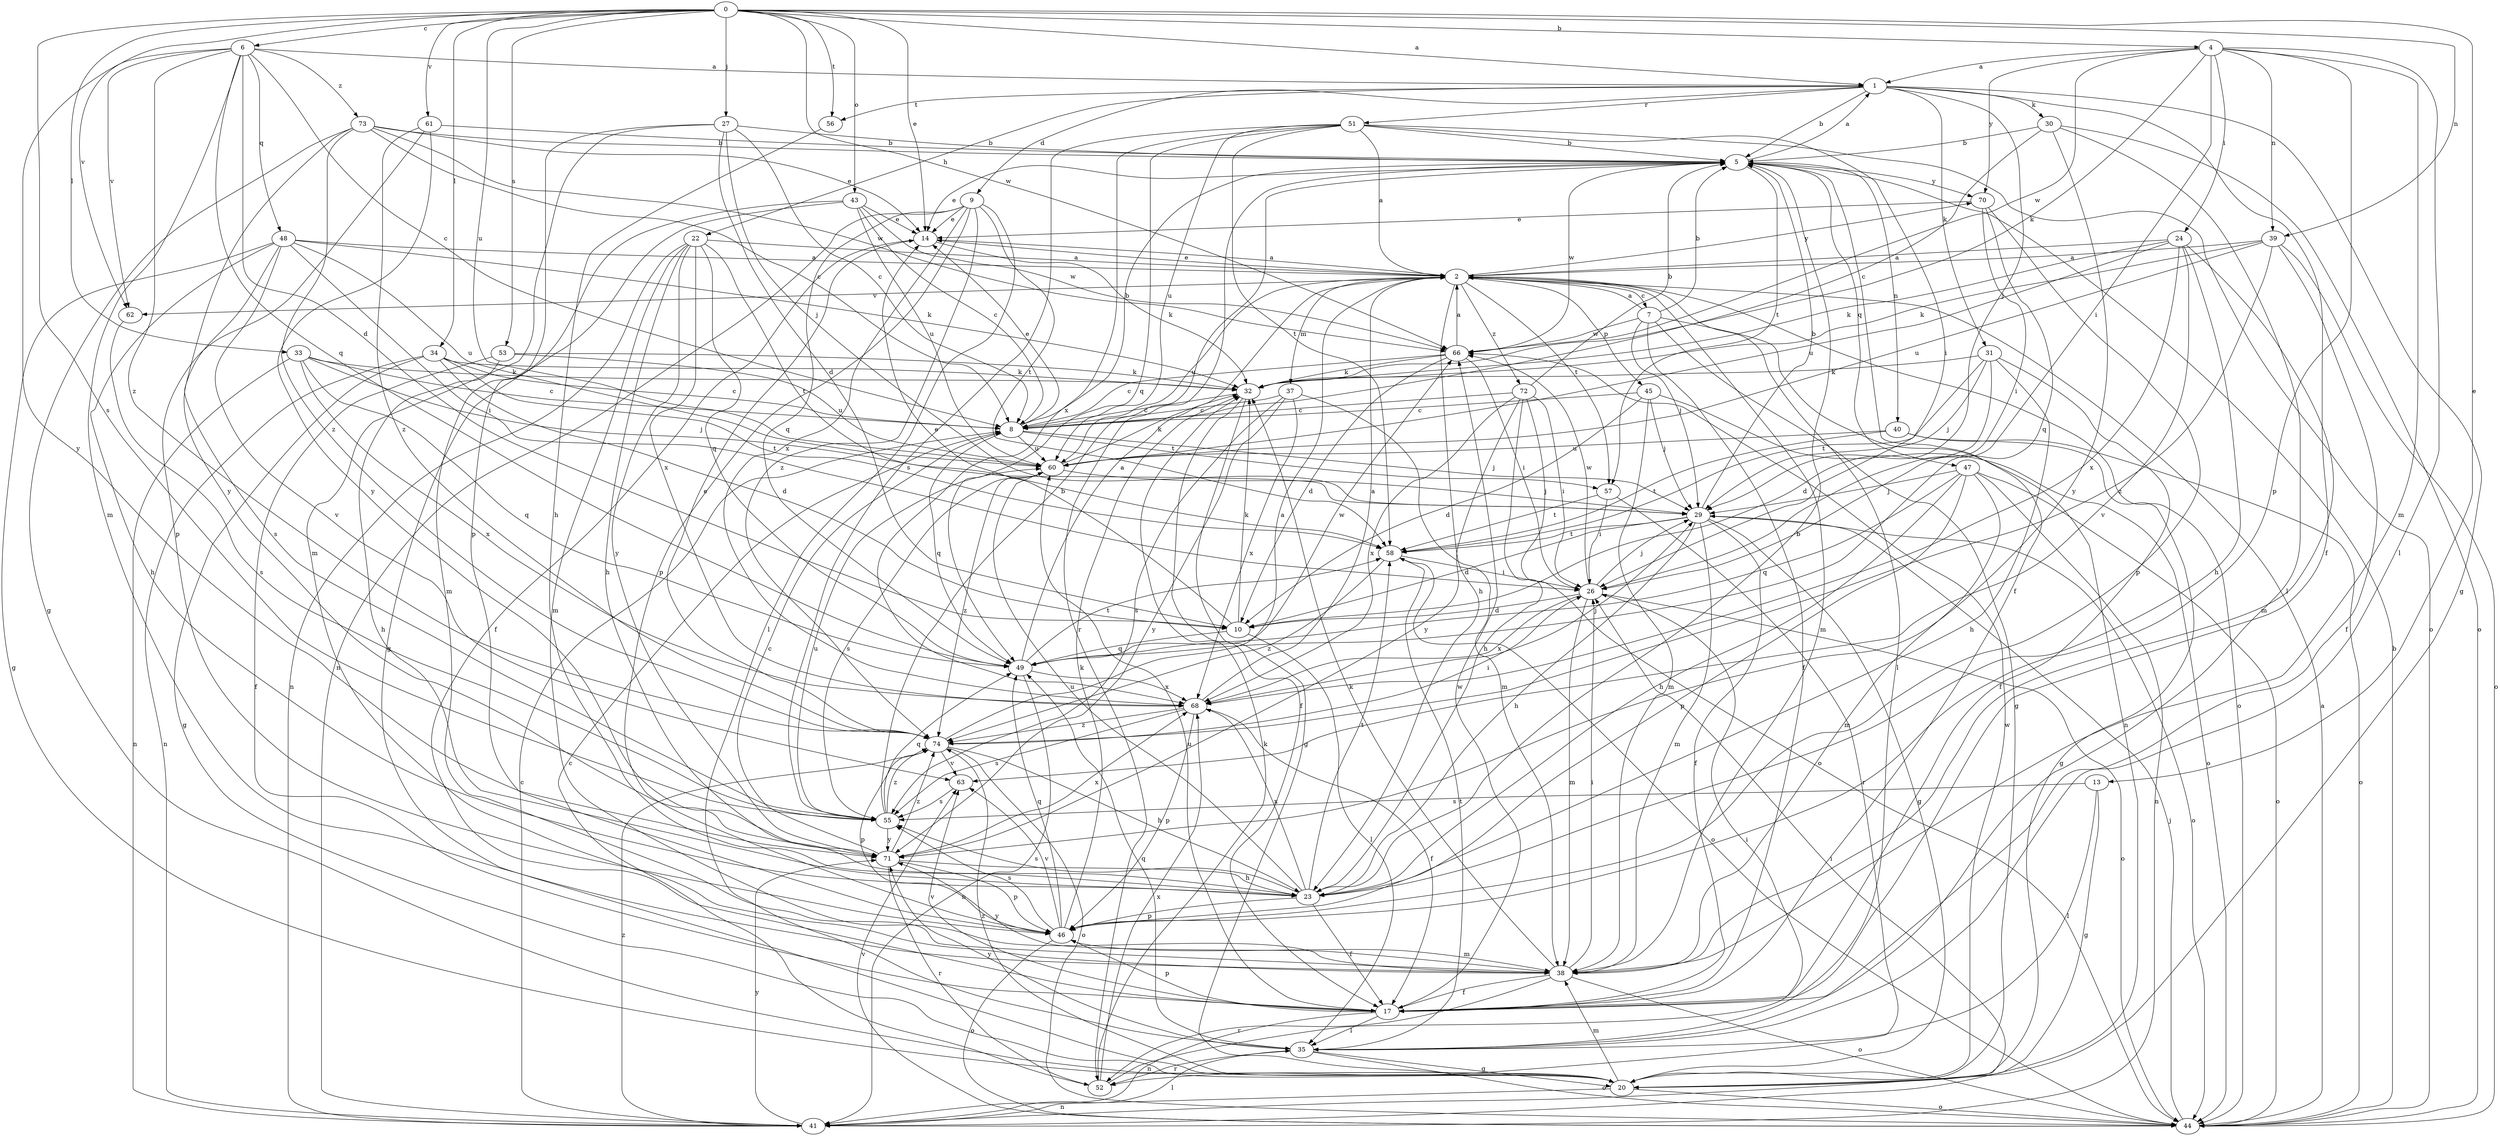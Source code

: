 strict digraph  {
0;
1;
2;
4;
5;
6;
7;
8;
9;
10;
13;
14;
17;
20;
22;
23;
24;
26;
27;
29;
30;
31;
32;
33;
34;
35;
37;
38;
39;
40;
41;
43;
44;
45;
46;
47;
48;
49;
51;
52;
53;
55;
56;
57;
58;
60;
61;
62;
63;
66;
68;
70;
71;
72;
73;
74;
0 -> 1  [label=a];
0 -> 4  [label=b];
0 -> 6  [label=c];
0 -> 13  [label=e];
0 -> 14  [label=e];
0 -> 27  [label=j];
0 -> 33  [label=l];
0 -> 34  [label=l];
0 -> 39  [label=n];
0 -> 43  [label=o];
0 -> 53  [label=s];
0 -> 55  [label=s];
0 -> 56  [label=t];
0 -> 60  [label=u];
0 -> 61  [label=v];
0 -> 62  [label=v];
0 -> 66  [label=w];
1 -> 5  [label=b];
1 -> 9  [label=d];
1 -> 17  [label=f];
1 -> 20  [label=g];
1 -> 22  [label=h];
1 -> 29  [label=j];
1 -> 30  [label=k];
1 -> 31  [label=k];
1 -> 51  [label=r];
1 -> 56  [label=t];
2 -> 7  [label=c];
2 -> 14  [label=e];
2 -> 23  [label=h];
2 -> 35  [label=l];
2 -> 37  [label=m];
2 -> 38  [label=m];
2 -> 44  [label=o];
2 -> 45  [label=p];
2 -> 57  [label=t];
2 -> 60  [label=u];
2 -> 62  [label=v];
2 -> 70  [label=y];
2 -> 72  [label=z];
4 -> 1  [label=a];
4 -> 24  [label=i];
4 -> 26  [label=i];
4 -> 32  [label=k];
4 -> 35  [label=l];
4 -> 38  [label=m];
4 -> 39  [label=n];
4 -> 46  [label=p];
4 -> 66  [label=w];
4 -> 70  [label=y];
5 -> 1  [label=a];
5 -> 14  [label=e];
5 -> 17  [label=f];
5 -> 40  [label=n];
5 -> 47  [label=q];
5 -> 52  [label=r];
5 -> 57  [label=t];
5 -> 66  [label=w];
5 -> 70  [label=y];
6 -> 1  [label=a];
6 -> 8  [label=c];
6 -> 10  [label=d];
6 -> 38  [label=m];
6 -> 48  [label=q];
6 -> 49  [label=q];
6 -> 62  [label=v];
6 -> 71  [label=y];
6 -> 73  [label=z];
6 -> 74  [label=z];
7 -> 2  [label=a];
7 -> 5  [label=b];
7 -> 17  [label=f];
7 -> 20  [label=g];
7 -> 29  [label=j];
7 -> 41  [label=n];
7 -> 66  [label=w];
8 -> 5  [label=b];
8 -> 14  [label=e];
8 -> 29  [label=j];
8 -> 49  [label=q];
8 -> 57  [label=t];
8 -> 60  [label=u];
9 -> 14  [label=e];
9 -> 35  [label=l];
9 -> 41  [label=n];
9 -> 46  [label=p];
9 -> 49  [label=q];
9 -> 58  [label=t];
9 -> 68  [label=x];
9 -> 74  [label=z];
10 -> 14  [label=e];
10 -> 32  [label=k];
10 -> 35  [label=l];
10 -> 49  [label=q];
13 -> 20  [label=g];
13 -> 35  [label=l];
13 -> 55  [label=s];
14 -> 2  [label=a];
14 -> 17  [label=f];
14 -> 32  [label=k];
17 -> 35  [label=l];
17 -> 41  [label=n];
17 -> 46  [label=p];
17 -> 60  [label=u];
17 -> 63  [label=v];
17 -> 66  [label=w];
20 -> 38  [label=m];
20 -> 41  [label=n];
20 -> 44  [label=o];
20 -> 66  [label=w];
20 -> 74  [label=z];
22 -> 2  [label=a];
22 -> 23  [label=h];
22 -> 38  [label=m];
22 -> 41  [label=n];
22 -> 49  [label=q];
22 -> 58  [label=t];
22 -> 68  [label=x];
22 -> 71  [label=y];
23 -> 5  [label=b];
23 -> 17  [label=f];
23 -> 46  [label=p];
23 -> 55  [label=s];
23 -> 58  [label=t];
23 -> 60  [label=u];
23 -> 68  [label=x];
24 -> 2  [label=a];
24 -> 23  [label=h];
24 -> 32  [label=k];
24 -> 38  [label=m];
24 -> 60  [label=u];
24 -> 63  [label=v];
24 -> 68  [label=x];
26 -> 10  [label=d];
26 -> 29  [label=j];
26 -> 38  [label=m];
26 -> 44  [label=o];
26 -> 66  [label=w];
26 -> 68  [label=x];
27 -> 5  [label=b];
27 -> 8  [label=c];
27 -> 10  [label=d];
27 -> 29  [label=j];
27 -> 38  [label=m];
27 -> 46  [label=p];
29 -> 5  [label=b];
29 -> 10  [label=d];
29 -> 17  [label=f];
29 -> 20  [label=g];
29 -> 23  [label=h];
29 -> 38  [label=m];
29 -> 44  [label=o];
29 -> 58  [label=t];
30 -> 5  [label=b];
30 -> 8  [label=c];
30 -> 35  [label=l];
30 -> 44  [label=o];
30 -> 71  [label=y];
31 -> 10  [label=d];
31 -> 17  [label=f];
31 -> 23  [label=h];
31 -> 29  [label=j];
31 -> 32  [label=k];
31 -> 58  [label=t];
32 -> 8  [label=c];
32 -> 17  [label=f];
32 -> 20  [label=g];
33 -> 8  [label=c];
33 -> 29  [label=j];
33 -> 32  [label=k];
33 -> 41  [label=n];
33 -> 49  [label=q];
33 -> 68  [label=x];
34 -> 8  [label=c];
34 -> 10  [label=d];
34 -> 20  [label=g];
34 -> 32  [label=k];
34 -> 41  [label=n];
34 -> 58  [label=t];
35 -> 20  [label=g];
35 -> 44  [label=o];
35 -> 49  [label=q];
35 -> 52  [label=r];
35 -> 58  [label=t];
35 -> 71  [label=y];
37 -> 8  [label=c];
37 -> 38  [label=m];
37 -> 55  [label=s];
37 -> 68  [label=x];
37 -> 71  [label=y];
38 -> 17  [label=f];
38 -> 26  [label=i];
38 -> 32  [label=k];
38 -> 44  [label=o];
38 -> 52  [label=r];
38 -> 71  [label=y];
39 -> 2  [label=a];
39 -> 17  [label=f];
39 -> 32  [label=k];
39 -> 44  [label=o];
39 -> 60  [label=u];
39 -> 74  [label=z];
40 -> 20  [label=g];
40 -> 44  [label=o];
40 -> 58  [label=t];
40 -> 60  [label=u];
41 -> 8  [label=c];
41 -> 26  [label=i];
41 -> 35  [label=l];
41 -> 71  [label=y];
41 -> 74  [label=z];
43 -> 8  [label=c];
43 -> 14  [label=e];
43 -> 20  [label=g];
43 -> 38  [label=m];
43 -> 60  [label=u];
43 -> 66  [label=w];
44 -> 2  [label=a];
44 -> 5  [label=b];
44 -> 29  [label=j];
44 -> 63  [label=v];
45 -> 8  [label=c];
45 -> 10  [label=d];
45 -> 29  [label=j];
45 -> 38  [label=m];
45 -> 44  [label=o];
46 -> 32  [label=k];
46 -> 38  [label=m];
46 -> 44  [label=o];
46 -> 49  [label=q];
46 -> 55  [label=s];
46 -> 63  [label=v];
47 -> 23  [label=h];
47 -> 29  [label=j];
47 -> 38  [label=m];
47 -> 41  [label=n];
47 -> 44  [label=o];
47 -> 46  [label=p];
47 -> 49  [label=q];
48 -> 2  [label=a];
48 -> 20  [label=g];
48 -> 23  [label=h];
48 -> 26  [label=i];
48 -> 32  [label=k];
48 -> 55  [label=s];
48 -> 60  [label=u];
48 -> 63  [label=v];
49 -> 2  [label=a];
49 -> 41  [label=n];
49 -> 58  [label=t];
49 -> 66  [label=w];
49 -> 68  [label=x];
51 -> 2  [label=a];
51 -> 5  [label=b];
51 -> 26  [label=i];
51 -> 44  [label=o];
51 -> 49  [label=q];
51 -> 55  [label=s];
51 -> 58  [label=t];
51 -> 60  [label=u];
51 -> 68  [label=x];
52 -> 8  [label=c];
52 -> 26  [label=i];
52 -> 32  [label=k];
52 -> 68  [label=x];
53 -> 17  [label=f];
53 -> 23  [label=h];
53 -> 32  [label=k];
53 -> 60  [label=u];
55 -> 5  [label=b];
55 -> 49  [label=q];
55 -> 60  [label=u];
55 -> 71  [label=y];
55 -> 74  [label=z];
56 -> 23  [label=h];
57 -> 26  [label=i];
57 -> 52  [label=r];
57 -> 58  [label=t];
58 -> 26  [label=i];
58 -> 44  [label=o];
58 -> 74  [label=z];
60 -> 29  [label=j];
60 -> 32  [label=k];
60 -> 55  [label=s];
60 -> 74  [label=z];
61 -> 5  [label=b];
61 -> 46  [label=p];
61 -> 71  [label=y];
61 -> 74  [label=z];
62 -> 55  [label=s];
63 -> 55  [label=s];
66 -> 2  [label=a];
66 -> 8  [label=c];
66 -> 10  [label=d];
66 -> 26  [label=i];
66 -> 32  [label=k];
68 -> 2  [label=a];
68 -> 17  [label=f];
68 -> 29  [label=j];
68 -> 46  [label=p];
68 -> 55  [label=s];
68 -> 74  [label=z];
70 -> 14  [label=e];
70 -> 26  [label=i];
70 -> 46  [label=p];
70 -> 49  [label=q];
71 -> 8  [label=c];
71 -> 23  [label=h];
71 -> 46  [label=p];
71 -> 52  [label=r];
71 -> 68  [label=x];
71 -> 74  [label=z];
72 -> 5  [label=b];
72 -> 8  [label=c];
72 -> 23  [label=h];
72 -> 26  [label=i];
72 -> 44  [label=o];
72 -> 68  [label=x];
72 -> 71  [label=y];
73 -> 5  [label=b];
73 -> 8  [label=c];
73 -> 14  [label=e];
73 -> 20  [label=g];
73 -> 66  [label=w];
73 -> 71  [label=y];
73 -> 74  [label=z];
74 -> 2  [label=a];
74 -> 14  [label=e];
74 -> 23  [label=h];
74 -> 26  [label=i];
74 -> 44  [label=o];
74 -> 46  [label=p];
74 -> 63  [label=v];
}

